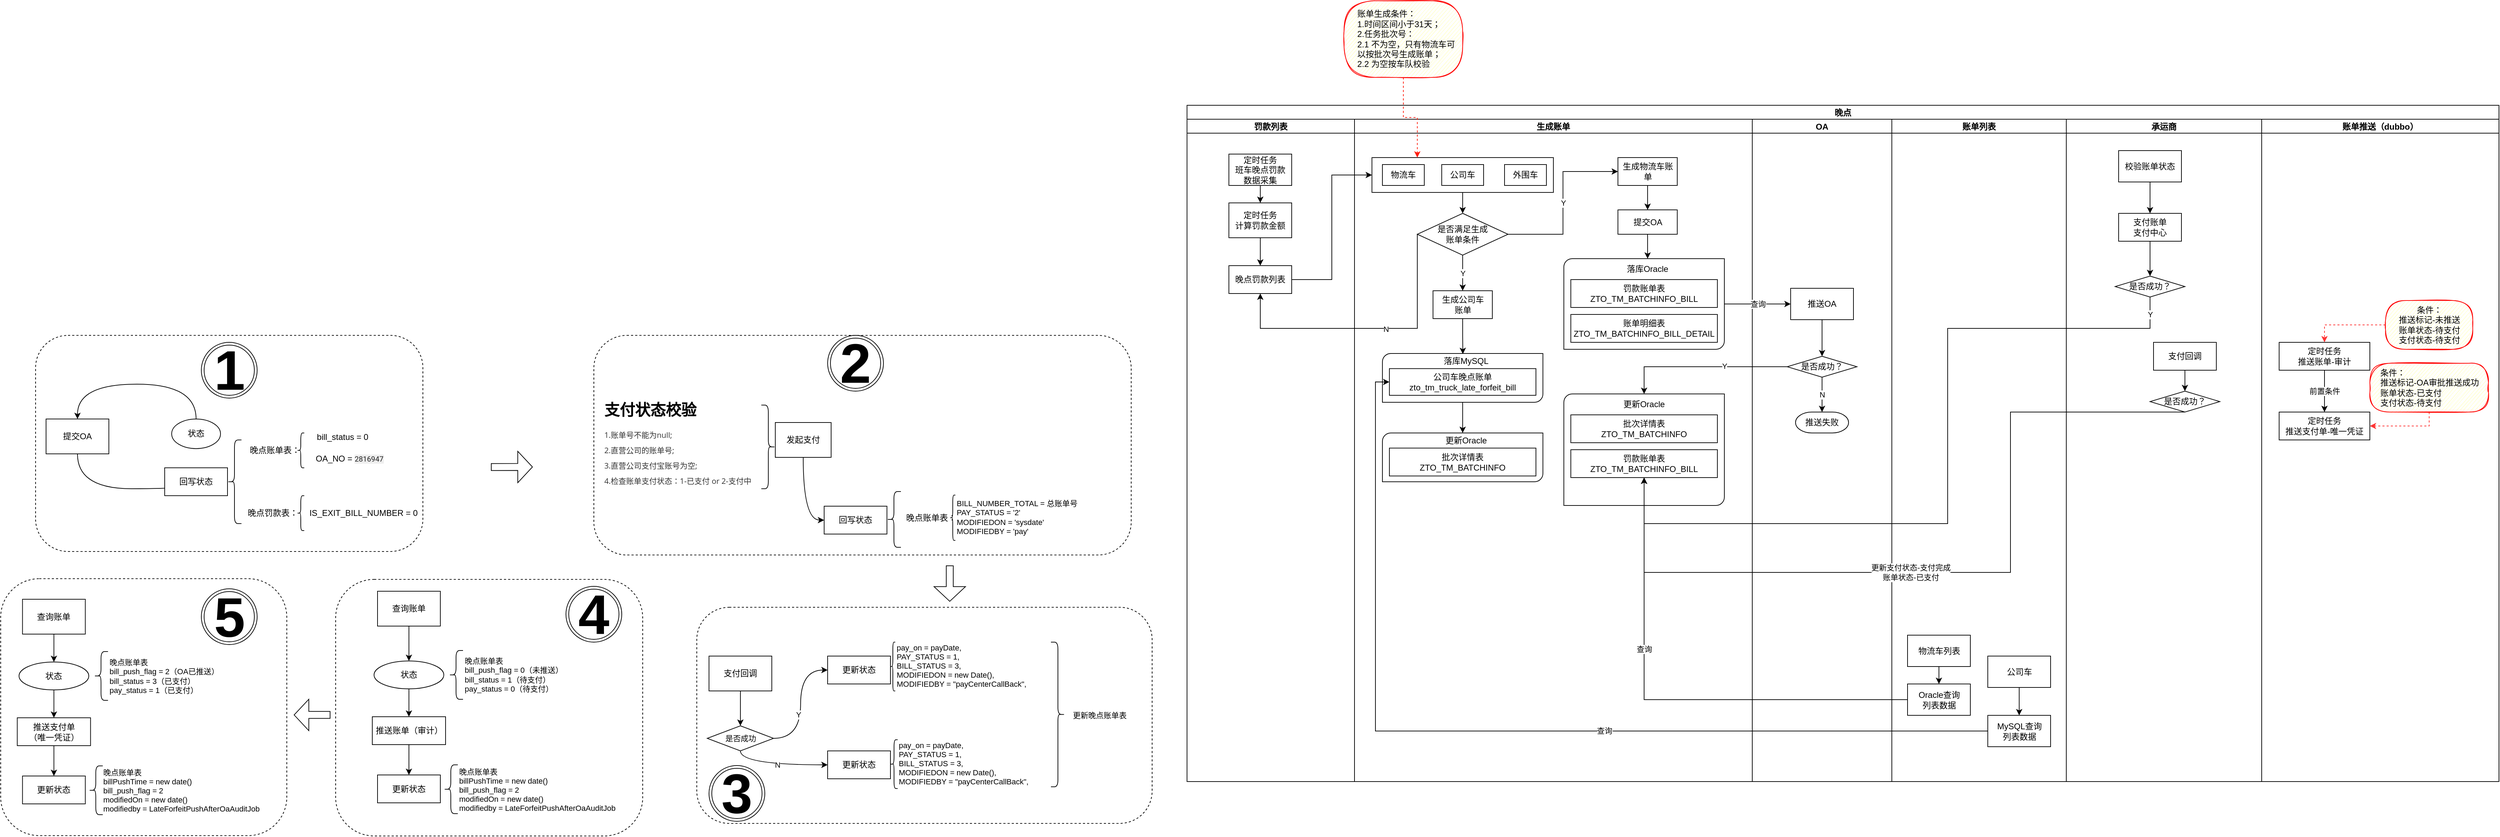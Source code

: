 <mxfile version="16.4.5" type="github">
  <diagram id="prtHgNgQTEPvFCAcTncT" name="Page-1">
    <mxGraphModel dx="4143" dy="800" grid="1" gridSize="10" guides="1" tooltips="1" connect="1" arrows="1" fold="1" page="1" pageScale="1" pageWidth="827" pageHeight="1169" math="0" shadow="0">
      <root>
        <mxCell id="0" />
        <mxCell id="1" parent="0" />
        <mxCell id="BuZSOV_z1AhCAbQK65fi-113" value="" style="rounded=1;whiteSpace=wrap;html=1;fontSize=11;dashed=1;" parent="1" vertex="1">
          <mxGeometry x="-1960" y="1169" width="410" height="368.5" as="geometry" />
        </mxCell>
        <mxCell id="BuZSOV_z1AhCAbQK65fi-112" value="" style="rounded=1;whiteSpace=wrap;html=1;fontSize=11;dashed=1;" parent="1" vertex="1">
          <mxGeometry x="-1480" y="1170" width="440" height="368" as="geometry" />
        </mxCell>
        <mxCell id="BuZSOV_z1AhCAbQK65fi-111" value="" style="rounded=1;whiteSpace=wrap;html=1;fontSize=11;dashed=1;" parent="1" vertex="1">
          <mxGeometry x="-962.5" y="1210" width="652.5" height="310" as="geometry" />
        </mxCell>
        <mxCell id="BuZSOV_z1AhCAbQK65fi-108" value="" style="rounded=1;whiteSpace=wrap;html=1;fontSize=11;dashed=1;" parent="1" vertex="1">
          <mxGeometry x="-1910" y="820" width="555" height="310" as="geometry" />
        </mxCell>
        <mxCell id="uMShp87c-m1YUWxw9GuE-2" value="晚点" style="swimlane;childLayout=stackLayout;resizeParent=1;resizeParentMax=0;startSize=20;" parent="1" vertex="1">
          <mxGeometry x="-260" y="490" width="1880" height="970" as="geometry" />
        </mxCell>
        <mxCell id="uMShp87c-m1YUWxw9GuE-4" value="罚款列表" style="swimlane;startSize=20;" parent="uMShp87c-m1YUWxw9GuE-2" vertex="1">
          <mxGeometry y="20" width="240" height="950" as="geometry" />
        </mxCell>
        <mxCell id="uMShp87c-m1YUWxw9GuE-195" value="" style="edgeStyle=orthogonalEdgeStyle;rounded=0;orthogonalLoop=1;jettySize=auto;html=1;strokeColor=#000000;" parent="uMShp87c-m1YUWxw9GuE-4" source="uMShp87c-m1YUWxw9GuE-7" target="uMShp87c-m1YUWxw9GuE-193" edge="1">
          <mxGeometry relative="1" as="geometry" />
        </mxCell>
        <mxCell id="uMShp87c-m1YUWxw9GuE-7" value="定时任务&lt;br&gt;计算罚款金额" style="rounded=0;whiteSpace=wrap;html=1;" parent="uMShp87c-m1YUWxw9GuE-4" vertex="1">
          <mxGeometry x="60" y="120" width="90" height="50" as="geometry" />
        </mxCell>
        <mxCell id="uMShp87c-m1YUWxw9GuE-194" style="edgeStyle=orthogonalEdgeStyle;rounded=0;orthogonalLoop=1;jettySize=auto;html=1;exitX=0.5;exitY=1;exitDx=0;exitDy=0;entryX=0.5;entryY=0;entryDx=0;entryDy=0;strokeColor=#000000;" parent="uMShp87c-m1YUWxw9GuE-4" source="uMShp87c-m1YUWxw9GuE-6" target="uMShp87c-m1YUWxw9GuE-7" edge="1">
          <mxGeometry relative="1" as="geometry" />
        </mxCell>
        <mxCell id="uMShp87c-m1YUWxw9GuE-6" value="定时任务&lt;br&gt;班车晚点罚款&lt;br&gt;数据采集" style="rounded=0;whiteSpace=wrap;html=1;" parent="uMShp87c-m1YUWxw9GuE-4" vertex="1">
          <mxGeometry x="60" y="50" width="90" height="45" as="geometry" />
        </mxCell>
        <mxCell id="uMShp87c-m1YUWxw9GuE-193" value="晚点罚款列表" style="rounded=0;whiteSpace=wrap;html=1;" parent="uMShp87c-m1YUWxw9GuE-4" vertex="1">
          <mxGeometry x="60" y="210" width="90" height="40" as="geometry" />
        </mxCell>
        <mxCell id="uMShp87c-m1YUWxw9GuE-113" style="rounded=0;orthogonalLoop=1;jettySize=auto;html=1;exitX=0;exitY=0.5;exitDx=0;exitDy=0;edgeStyle=orthogonalEdgeStyle;" parent="uMShp87c-m1YUWxw9GuE-2" source="uMShp87c-m1YUWxw9GuE-103" target="uMShp87c-m1YUWxw9GuE-109" edge="1">
          <mxGeometry relative="1" as="geometry">
            <mxPoint x="616" y="644" as="targetPoint" />
            <Array as="points">
              <mxPoint x="655" y="375" />
            </Array>
          </mxGeometry>
        </mxCell>
        <mxCell id="uMShp87c-m1YUWxw9GuE-117" value="Y" style="edgeLabel;html=1;align=center;verticalAlign=middle;resizable=0;points=[];" parent="uMShp87c-m1YUWxw9GuE-113" vertex="1" connectable="0">
          <mxGeometry x="-0.257" y="-1" relative="1" as="geometry">
            <mxPoint as="offset" />
          </mxGeometry>
        </mxCell>
        <mxCell id="uMShp87c-m1YUWxw9GuE-5" value="生成账单" style="swimlane;startSize=20;" parent="uMShp87c-m1YUWxw9GuE-2" vertex="1">
          <mxGeometry x="240" y="20" width="570" height="950" as="geometry" />
        </mxCell>
        <mxCell id="uMShp87c-m1YUWxw9GuE-129" style="edgeStyle=none;rounded=0;orthogonalLoop=1;jettySize=auto;html=1;exitX=0.5;exitY=1;exitDx=0;exitDy=0;" parent="uMShp87c-m1YUWxw9GuE-5" source="uMShp87c-m1YUWxw9GuE-128" target="uMShp87c-m1YUWxw9GuE-32" edge="1">
          <mxGeometry relative="1" as="geometry" />
        </mxCell>
        <mxCell id="uMShp87c-m1YUWxw9GuE-128" value="" style="rounded=0;whiteSpace=wrap;html=1;strokeWidth=1;" parent="uMShp87c-m1YUWxw9GuE-5" vertex="1">
          <mxGeometry x="25" y="55" width="260" height="50" as="geometry" />
        </mxCell>
        <mxCell id="uMShp87c-m1YUWxw9GuE-75" value="" style="group" parent="uMShp87c-m1YUWxw9GuE-5" vertex="1" connectable="0">
          <mxGeometry x="300" y="200" width="240" height="130" as="geometry" />
        </mxCell>
        <mxCell id="uMShp87c-m1YUWxw9GuE-73" value="" style="verticalLabelPosition=bottom;verticalAlign=top;html=1;shape=mxgraph.basic.diag_round_rect;dx=6;" parent="uMShp87c-m1YUWxw9GuE-75" vertex="1">
          <mxGeometry width="230" height="130" as="geometry" />
        </mxCell>
        <mxCell id="uMShp87c-m1YUWxw9GuE-74" value="落库Oracle" style="text;html=1;strokeColor=none;fillColor=none;align=center;verticalAlign=middle;whiteSpace=wrap;rounded=0;" parent="uMShp87c-m1YUWxw9GuE-75" vertex="1">
          <mxGeometry x="80" width="80" height="30" as="geometry" />
        </mxCell>
        <mxCell id="uMShp87c-m1YUWxw9GuE-71" value="罚款账单表&lt;br&gt;ZTO_TM_BATCHINFO_BILL" style="rounded=0;whiteSpace=wrap;html=1;" parent="uMShp87c-m1YUWxw9GuE-75" vertex="1">
          <mxGeometry x="10" y="30" width="210.0" height="40" as="geometry" />
        </mxCell>
        <mxCell id="uMShp87c-m1YUWxw9GuE-99" value="账单明细表&lt;br&gt;ZTO_TM_BATCHINFO_BILL_DETAIL" style="rounded=0;whiteSpace=wrap;html=1;" parent="uMShp87c-m1YUWxw9GuE-75" vertex="1">
          <mxGeometry x="10" y="80" width="210.0" height="40" as="geometry" />
        </mxCell>
        <mxCell id="Ff-NXSMMzTuw5tHWKXth-2" style="edgeStyle=orthogonalEdgeStyle;rounded=0;orthogonalLoop=1;jettySize=auto;html=1;exitX=0.5;exitY=1;exitDx=0;exitDy=0;" parent="uMShp87c-m1YUWxw9GuE-5" source="uMShp87c-m1YUWxw9GuE-9" target="uMShp87c-m1YUWxw9GuE-49" edge="1">
          <mxGeometry relative="1" as="geometry" />
        </mxCell>
        <mxCell id="uMShp87c-m1YUWxw9GuE-9" value="生成物流车账单" style="rounded=0;whiteSpace=wrap;html=1;" parent="uMShp87c-m1YUWxw9GuE-5" vertex="1">
          <mxGeometry x="377.5" y="55" width="85" height="40" as="geometry" />
        </mxCell>
        <mxCell id="uMShp87c-m1YUWxw9GuE-10" value="公司车" style="rounded=0;whiteSpace=wrap;html=1;" parent="uMShp87c-m1YUWxw9GuE-5" vertex="1">
          <mxGeometry x="125" y="65" width="60" height="30" as="geometry" />
        </mxCell>
        <mxCell id="uMShp87c-m1YUWxw9GuE-22" value="物流车" style="rounded=0;whiteSpace=wrap;html=1;" parent="uMShp87c-m1YUWxw9GuE-5" vertex="1">
          <mxGeometry x="40" y="65" width="60" height="30" as="geometry" />
        </mxCell>
        <mxCell id="uMShp87c-m1YUWxw9GuE-23" value="外围车" style="rounded=0;whiteSpace=wrap;html=1;" parent="uMShp87c-m1YUWxw9GuE-5" vertex="1">
          <mxGeometry x="215" y="65" width="60" height="30" as="geometry" />
        </mxCell>
        <mxCell id="uMShp87c-m1YUWxw9GuE-240" value="Y" style="edgeStyle=orthogonalEdgeStyle;rounded=0;orthogonalLoop=1;jettySize=auto;html=1;exitX=1;exitY=0.5;exitDx=0;exitDy=0;entryX=0;entryY=0.5;entryDx=0;entryDy=0;strokeColor=#000000;" parent="uMShp87c-m1YUWxw9GuE-5" source="uMShp87c-m1YUWxw9GuE-32" target="uMShp87c-m1YUWxw9GuE-9" edge="1">
          <mxGeometry relative="1" as="geometry" />
        </mxCell>
        <mxCell id="uMShp87c-m1YUWxw9GuE-243" value="Y" style="edgeStyle=orthogonalEdgeStyle;rounded=0;orthogonalLoop=1;jettySize=auto;html=1;exitX=0.5;exitY=1;exitDx=0;exitDy=0;entryX=0.5;entryY=0;entryDx=0;entryDy=0;strokeColor=#000000;" parent="uMShp87c-m1YUWxw9GuE-5" source="uMShp87c-m1YUWxw9GuE-32" target="uMShp87c-m1YUWxw9GuE-237" edge="1">
          <mxGeometry relative="1" as="geometry" />
        </mxCell>
        <mxCell id="uMShp87c-m1YUWxw9GuE-32" value="是否满足生成&lt;br&gt;账单条件" style="rhombus;whiteSpace=wrap;html=1;" parent="uMShp87c-m1YUWxw9GuE-5" vertex="1">
          <mxGeometry x="90" y="135" width="130" height="60" as="geometry" />
        </mxCell>
        <mxCell id="uMShp87c-m1YUWxw9GuE-108" value="" style="group" parent="uMShp87c-m1YUWxw9GuE-5" vertex="1" connectable="0">
          <mxGeometry x="300" y="394" width="240" height="160" as="geometry" />
        </mxCell>
        <mxCell id="uMShp87c-m1YUWxw9GuE-109" value="" style="verticalLabelPosition=bottom;verticalAlign=top;html=1;shape=mxgraph.basic.diag_round_rect;dx=6;" parent="uMShp87c-m1YUWxw9GuE-108" vertex="1">
          <mxGeometry width="230" height="160" as="geometry" />
        </mxCell>
        <mxCell id="uMShp87c-m1YUWxw9GuE-110" value="更新Oracle" style="text;html=1;strokeColor=none;fillColor=none;align=center;verticalAlign=middle;whiteSpace=wrap;rounded=0;" parent="uMShp87c-m1YUWxw9GuE-108" vertex="1">
          <mxGeometry x="80" width="70" height="30" as="geometry" />
        </mxCell>
        <mxCell id="uMShp87c-m1YUWxw9GuE-112" value="批次详情表&lt;br&gt;ZTO_TM_BATCHINFO" style="rounded=0;whiteSpace=wrap;html=1;" parent="uMShp87c-m1YUWxw9GuE-108" vertex="1">
          <mxGeometry x="10" y="30" width="210.0" height="40" as="geometry" />
        </mxCell>
        <mxCell id="uMShp87c-m1YUWxw9GuE-111" value="罚款账单表&lt;br&gt;ZTO_TM_BATCHINFO_BILL" style="rounded=0;whiteSpace=wrap;html=1;" parent="uMShp87c-m1YUWxw9GuE-108" vertex="1">
          <mxGeometry x="10" y="80" width="210.0" height="40" as="geometry" />
        </mxCell>
        <mxCell id="uMShp87c-m1YUWxw9GuE-237" value="生成公司车&lt;br&gt;账单" style="rounded=0;whiteSpace=wrap;html=1;" parent="uMShp87c-m1YUWxw9GuE-5" vertex="1">
          <mxGeometry x="112.5" y="246" width="85" height="40" as="geometry" />
        </mxCell>
        <mxCell id="uMShp87c-m1YUWxw9GuE-251" value="" style="group" parent="uMShp87c-m1YUWxw9GuE-5" vertex="1" connectable="0">
          <mxGeometry x="40" y="336" width="240" height="94" as="geometry" />
        </mxCell>
        <mxCell id="uMShp87c-m1YUWxw9GuE-252" value="" style="verticalLabelPosition=bottom;verticalAlign=top;html=1;shape=mxgraph.basic.diag_round_rect;dx=6;" parent="uMShp87c-m1YUWxw9GuE-251" vertex="1">
          <mxGeometry width="230" height="70" as="geometry" />
        </mxCell>
        <mxCell id="uMShp87c-m1YUWxw9GuE-257" value="" style="edgeStyle=orthogonalEdgeStyle;rounded=0;orthogonalLoop=1;jettySize=auto;html=1;strokeColor=#000000;" parent="uMShp87c-m1YUWxw9GuE-251" source="uMShp87c-m1YUWxw9GuE-253" target="uMShp87c-m1YUWxw9GuE-254" edge="1">
          <mxGeometry relative="1" as="geometry" />
        </mxCell>
        <mxCell id="uMShp87c-m1YUWxw9GuE-253" value="落库MySQL" style="text;html=1;strokeColor=none;fillColor=none;align=center;verticalAlign=middle;whiteSpace=wrap;rounded=0;" parent="uMShp87c-m1YUWxw9GuE-251" vertex="1">
          <mxGeometry x="80" width="80" height="21.692" as="geometry" />
        </mxCell>
        <mxCell id="uMShp87c-m1YUWxw9GuE-254" value="公司车晚点账单&lt;br&gt;zto_tm_truck_late_forfeit_bill" style="rounded=0;whiteSpace=wrap;html=1;" parent="uMShp87c-m1YUWxw9GuE-251" vertex="1">
          <mxGeometry x="10" y="21.69" width="210" height="38.31" as="geometry" />
        </mxCell>
        <mxCell id="uMShp87c-m1YUWxw9GuE-244" style="edgeStyle=orthogonalEdgeStyle;rounded=0;orthogonalLoop=1;jettySize=auto;html=1;exitX=0.5;exitY=1;exitDx=0;exitDy=0;strokeColor=#000000;entryX=0.441;entryY=0.037;entryDx=0;entryDy=0;entryPerimeter=0;" parent="uMShp87c-m1YUWxw9GuE-5" source="uMShp87c-m1YUWxw9GuE-237" target="uMShp87c-m1YUWxw9GuE-253" edge="1">
          <mxGeometry relative="1" as="geometry">
            <mxPoint x="155" y="340" as="targetPoint" />
          </mxGeometry>
        </mxCell>
        <mxCell id="uMShp87c-m1YUWxw9GuE-258" value="" style="group" parent="uMShp87c-m1YUWxw9GuE-5" vertex="1" connectable="0">
          <mxGeometry x="40" y="450" width="240" height="94" as="geometry" />
        </mxCell>
        <mxCell id="uMShp87c-m1YUWxw9GuE-259" value="" style="verticalLabelPosition=bottom;verticalAlign=top;html=1;shape=mxgraph.basic.diag_round_rect;dx=6;" parent="uMShp87c-m1YUWxw9GuE-258" vertex="1">
          <mxGeometry width="230" height="70" as="geometry" />
        </mxCell>
        <mxCell id="uMShp87c-m1YUWxw9GuE-261" value="更新Oracle" style="text;html=1;strokeColor=none;fillColor=none;align=center;verticalAlign=middle;whiteSpace=wrap;rounded=0;" parent="uMShp87c-m1YUWxw9GuE-258" vertex="1">
          <mxGeometry x="80" width="80" height="21.692" as="geometry" />
        </mxCell>
        <mxCell id="uMShp87c-m1YUWxw9GuE-263" value="批次详情表&lt;br&gt;ZTO_TM_BATCHINFO" style="rounded=0;whiteSpace=wrap;html=1;" parent="uMShp87c-m1YUWxw9GuE-258" vertex="1">
          <mxGeometry x="10" y="21.69" width="210.0" height="40" as="geometry" />
        </mxCell>
        <mxCell id="uMShp87c-m1YUWxw9GuE-264" style="edgeStyle=orthogonalEdgeStyle;rounded=0;orthogonalLoop=1;jettySize=auto;html=1;exitX=0.5;exitY=1;exitDx=0;exitDy=0;exitPerimeter=0;strokeColor=#000000;entryX=0.5;entryY=0;entryDx=0;entryDy=0;entryPerimeter=0;" parent="uMShp87c-m1YUWxw9GuE-5" source="uMShp87c-m1YUWxw9GuE-252" target="uMShp87c-m1YUWxw9GuE-259" edge="1">
          <mxGeometry relative="1" as="geometry">
            <mxPoint x="160" y="450" as="targetPoint" />
          </mxGeometry>
        </mxCell>
        <mxCell id="uMShp87c-m1YUWxw9GuE-49" value="提交OA" style="rounded=0;whiteSpace=wrap;html=1;" parent="uMShp87c-m1YUWxw9GuE-5" vertex="1">
          <mxGeometry x="377.5" y="130" width="85" height="35" as="geometry" />
        </mxCell>
        <mxCell id="uMShp87c-m1YUWxw9GuE-131" style="edgeStyle=orthogonalEdgeStyle;rounded=0;orthogonalLoop=1;jettySize=auto;html=1;exitX=0.5;exitY=1;exitDx=0;exitDy=0;entryX=0.5;entryY=0;entryDx=0;entryDy=0;" parent="uMShp87c-m1YUWxw9GuE-5" source="uMShp87c-m1YUWxw9GuE-49" target="uMShp87c-m1YUWxw9GuE-74" edge="1">
          <mxGeometry relative="1" as="geometry" />
        </mxCell>
        <mxCell id="uMShp87c-m1YUWxw9GuE-47" value="OA" style="swimlane;startSize=20;" parent="uMShp87c-m1YUWxw9GuE-2" vertex="1">
          <mxGeometry x="810" y="20" width="200" height="950" as="geometry" />
        </mxCell>
        <mxCell id="uMShp87c-m1YUWxw9GuE-100" value="推送OA" style="rounded=0;whiteSpace=wrap;html=1;" parent="uMShp87c-m1YUWxw9GuE-47" vertex="1">
          <mxGeometry x="55" y="242.5" width="90" height="45" as="geometry" />
        </mxCell>
        <mxCell id="uMShp87c-m1YUWxw9GuE-103" value="是否成功？" style="rhombus;whiteSpace=wrap;html=1;" parent="uMShp87c-m1YUWxw9GuE-47" vertex="1">
          <mxGeometry x="50" y="340" width="100" height="30" as="geometry" />
        </mxCell>
        <mxCell id="uMShp87c-m1YUWxw9GuE-102" style="edgeStyle=orthogonalEdgeStyle;rounded=0;orthogonalLoop=1;jettySize=auto;html=1;exitX=0.5;exitY=1;exitDx=0;exitDy=0;" parent="uMShp87c-m1YUWxw9GuE-47" source="uMShp87c-m1YUWxw9GuE-100" target="uMShp87c-m1YUWxw9GuE-103" edge="1">
          <mxGeometry relative="1" as="geometry">
            <mxPoint x="100" y="330" as="targetPoint" />
          </mxGeometry>
        </mxCell>
        <mxCell id="uMShp87c-m1YUWxw9GuE-115" value="推送失败" style="strokeWidth=1;html=1;shape=mxgraph.flowchart.terminator;whiteSpace=wrap;" parent="uMShp87c-m1YUWxw9GuE-47" vertex="1">
          <mxGeometry x="62" y="420" width="76" height="30" as="geometry" />
        </mxCell>
        <mxCell id="uMShp87c-m1YUWxw9GuE-105" value="N" style="edgeStyle=orthogonalEdgeStyle;rounded=0;orthogonalLoop=1;jettySize=auto;html=1;exitX=0.5;exitY=1;exitDx=0;exitDy=0;entryX=0.5;entryY=0;entryDx=0;entryDy=0;entryPerimeter=0;" parent="uMShp87c-m1YUWxw9GuE-47" source="uMShp87c-m1YUWxw9GuE-103" target="uMShp87c-m1YUWxw9GuE-115" edge="1">
          <mxGeometry relative="1" as="geometry">
            <mxPoint x="100" y="400" as="targetPoint" />
          </mxGeometry>
        </mxCell>
        <mxCell id="uMShp87c-m1YUWxw9GuE-198" style="edgeStyle=orthogonalEdgeStyle;rounded=0;orthogonalLoop=1;jettySize=auto;html=1;exitX=1;exitY=0.5;exitDx=0;exitDy=0;entryX=0;entryY=0.5;entryDx=0;entryDy=0;strokeColor=#000000;" parent="uMShp87c-m1YUWxw9GuE-2" source="uMShp87c-m1YUWxw9GuE-193" target="uMShp87c-m1YUWxw9GuE-128" edge="1">
          <mxGeometry relative="1" as="geometry" />
        </mxCell>
        <mxCell id="uMShp87c-m1YUWxw9GuE-273" style="edgeStyle=orthogonalEdgeStyle;rounded=0;orthogonalLoop=1;jettySize=auto;html=1;exitX=0;exitY=0.5;exitDx=0;exitDy=0;entryX=0.5;entryY=1;entryDx=0;entryDy=0;strokeColor=#000000;" parent="uMShp87c-m1YUWxw9GuE-2" source="uMShp87c-m1YUWxw9GuE-32" target="uMShp87c-m1YUWxw9GuE-193" edge="1">
          <mxGeometry relative="1" as="geometry">
            <Array as="points">
              <mxPoint x="330" y="320" />
              <mxPoint x="105" y="320" />
            </Array>
          </mxGeometry>
        </mxCell>
        <mxCell id="uMShp87c-m1YUWxw9GuE-274" value="N" style="edgeLabel;html=1;align=center;verticalAlign=middle;resizable=0;points=[];" parent="uMShp87c-m1YUWxw9GuE-273" vertex="1" connectable="0">
          <mxGeometry x="-0.12" y="1" relative="1" as="geometry">
            <mxPoint as="offset" />
          </mxGeometry>
        </mxCell>
        <mxCell id="uMShp87c-m1YUWxw9GuE-265" value="账单列表" style="swimlane;startSize=20;" parent="uMShp87c-m1YUWxw9GuE-2" vertex="1">
          <mxGeometry x="1010" y="20" width="250" height="950" as="geometry" />
        </mxCell>
        <mxCell id="uMShp87c-m1YUWxw9GuE-361" style="edgeStyle=orthogonalEdgeStyle;rounded=0;orthogonalLoop=1;jettySize=auto;html=1;exitX=0.5;exitY=1;exitDx=0;exitDy=0;entryX=0.5;entryY=0;entryDx=0;entryDy=0;strokeColor=#000000;" parent="uMShp87c-m1YUWxw9GuE-265" source="uMShp87c-m1YUWxw9GuE-355" target="uMShp87c-m1YUWxw9GuE-359" edge="1">
          <mxGeometry relative="1" as="geometry" />
        </mxCell>
        <mxCell id="uMShp87c-m1YUWxw9GuE-355" value="支付账单&lt;br&gt;支付中心" style="rounded=0;whiteSpace=wrap;html=1;" parent="uMShp87c-m1YUWxw9GuE-265" vertex="1">
          <mxGeometry x="325" y="135" width="90" height="40" as="geometry" />
        </mxCell>
        <mxCell id="uMShp87c-m1YUWxw9GuE-358" style="edgeStyle=orthogonalEdgeStyle;rounded=0;orthogonalLoop=1;jettySize=auto;html=1;exitX=0.5;exitY=1;exitDx=0;exitDy=0;entryX=0.5;entryY=0;entryDx=0;entryDy=0;strokeColor=#000000;" parent="uMShp87c-m1YUWxw9GuE-265" source="uMShp87c-m1YUWxw9GuE-356" target="uMShp87c-m1YUWxw9GuE-355" edge="1">
          <mxGeometry relative="1" as="geometry" />
        </mxCell>
        <mxCell id="uMShp87c-m1YUWxw9GuE-356" value="校验账单状态&lt;br&gt;" style="rounded=0;whiteSpace=wrap;html=1;" parent="uMShp87c-m1YUWxw9GuE-265" vertex="1">
          <mxGeometry x="325" y="45" width="90" height="45" as="geometry" />
        </mxCell>
        <mxCell id="uMShp87c-m1YUWxw9GuE-359" value="是否成功？" style="rhombus;whiteSpace=wrap;html=1;" parent="uMShp87c-m1YUWxw9GuE-265" vertex="1">
          <mxGeometry x="320" y="225" width="100" height="30" as="geometry" />
        </mxCell>
        <mxCell id="uMShp87c-m1YUWxw9GuE-272" value="公司车" style="rounded=0;whiteSpace=wrap;html=1;" parent="uMShp87c-m1YUWxw9GuE-265" vertex="1">
          <mxGeometry x="137.5" y="770" width="90" height="45" as="geometry" />
        </mxCell>
        <mxCell id="uMShp87c-m1YUWxw9GuE-345" value="MySQL查询&lt;br&gt;列表数据" style="rounded=0;whiteSpace=wrap;html=1;" parent="uMShp87c-m1YUWxw9GuE-265" vertex="1">
          <mxGeometry x="137.5" y="855" width="90" height="45" as="geometry" />
        </mxCell>
        <mxCell id="uMShp87c-m1YUWxw9GuE-346" style="edgeStyle=orthogonalEdgeStyle;rounded=0;orthogonalLoop=1;jettySize=auto;html=1;exitX=0.5;exitY=1;exitDx=0;exitDy=0;strokeColor=#000000;" parent="uMShp87c-m1YUWxw9GuE-265" source="uMShp87c-m1YUWxw9GuE-272" target="uMShp87c-m1YUWxw9GuE-345" edge="1">
          <mxGeometry relative="1" as="geometry" />
        </mxCell>
        <mxCell id="Ff-NXSMMzTuw5tHWKXth-9" style="edgeStyle=orthogonalEdgeStyle;rounded=0;orthogonalLoop=1;jettySize=auto;html=1;exitX=0.5;exitY=1;exitDx=0;exitDy=0;entryX=0.5;entryY=0;entryDx=0;entryDy=0;" parent="uMShp87c-m1YUWxw9GuE-265" source="Ff-NXSMMzTuw5tHWKXth-7" target="Ff-NXSMMzTuw5tHWKXth-8" edge="1">
          <mxGeometry relative="1" as="geometry" />
        </mxCell>
        <mxCell id="Ff-NXSMMzTuw5tHWKXth-7" value="物流车列表" style="rounded=0;whiteSpace=wrap;html=1;" parent="uMShp87c-m1YUWxw9GuE-265" vertex="1">
          <mxGeometry x="22.5" y="740" width="90" height="45" as="geometry" />
        </mxCell>
        <mxCell id="Ff-NXSMMzTuw5tHWKXth-8" value="Oracle查询&lt;br&gt;列表数据" style="rounded=0;whiteSpace=wrap;html=1;" parent="uMShp87c-m1YUWxw9GuE-265" vertex="1">
          <mxGeometry x="22.5" y="810" width="90" height="45" as="geometry" />
        </mxCell>
        <mxCell id="uMShp87c-m1YUWxw9GuE-120" value="承运商" style="swimlane;startSize=20;" parent="uMShp87c-m1YUWxw9GuE-2" vertex="1">
          <mxGeometry x="1260" y="20" width="280" height="950" as="geometry" />
        </mxCell>
        <mxCell id="uMShp87c-m1YUWxw9GuE-368" value="支付回调" style="rounded=0;whiteSpace=wrap;html=1;" parent="uMShp87c-m1YUWxw9GuE-120" vertex="1">
          <mxGeometry x="125" y="320" width="90" height="40" as="geometry" />
        </mxCell>
        <mxCell id="uMShp87c-m1YUWxw9GuE-369" value="是否成功？" style="rhombus;whiteSpace=wrap;html=1;" parent="uMShp87c-m1YUWxw9GuE-120" vertex="1">
          <mxGeometry x="120" y="390" width="100" height="30" as="geometry" />
        </mxCell>
        <mxCell id="Ff-NXSMMzTuw5tHWKXth-5" style="edgeStyle=orthogonalEdgeStyle;rounded=0;orthogonalLoop=1;jettySize=auto;html=1;exitX=0.5;exitY=1;exitDx=0;exitDy=0;" parent="uMShp87c-m1YUWxw9GuE-120" source="uMShp87c-m1YUWxw9GuE-368" target="uMShp87c-m1YUWxw9GuE-369" edge="1">
          <mxGeometry relative="1" as="geometry" />
        </mxCell>
        <mxCell id="uMShp87c-m1YUWxw9GuE-362" value="Y" style="edgeStyle=orthogonalEdgeStyle;rounded=0;orthogonalLoop=1;jettySize=auto;html=1;exitX=0.5;exitY=1;exitDx=0;exitDy=0;entryX=0.5;entryY=1;entryDx=0;entryDy=0;strokeColor=#000000;" parent="uMShp87c-m1YUWxw9GuE-2" source="uMShp87c-m1YUWxw9GuE-359" target="uMShp87c-m1YUWxw9GuE-111" edge="1">
          <mxGeometry x="-0.955" relative="1" as="geometry">
            <Array as="points">
              <mxPoint x="1380" y="320" />
              <mxPoint x="1090" y="320" />
              <mxPoint x="1090" y="600" />
              <mxPoint x="655" y="600" />
            </Array>
            <mxPoint as="offset" />
          </mxGeometry>
        </mxCell>
        <mxCell id="uMShp87c-m1YUWxw9GuE-371" style="edgeStyle=orthogonalEdgeStyle;rounded=0;orthogonalLoop=1;jettySize=auto;html=1;exitX=0.5;exitY=1;exitDx=0;exitDy=0;entryX=0.5;entryY=1;entryDx=0;entryDy=0;strokeColor=#000000;" parent="uMShp87c-m1YUWxw9GuE-2" source="uMShp87c-m1YUWxw9GuE-369" target="uMShp87c-m1YUWxw9GuE-111" edge="1">
          <mxGeometry relative="1" as="geometry">
            <Array as="points">
              <mxPoint x="1180" y="670" />
              <mxPoint x="655" y="670" />
            </Array>
          </mxGeometry>
        </mxCell>
        <mxCell id="uMShp87c-m1YUWxw9GuE-372" value="更新支付状态-支付完成&lt;br&gt;账单状态-已支付" style="edgeLabel;html=1;align=center;verticalAlign=middle;resizable=0;points=[];" parent="uMShp87c-m1YUWxw9GuE-371" vertex="1" connectable="0">
          <mxGeometry x="0.182" y="-1" relative="1" as="geometry">
            <mxPoint x="51" y="1" as="offset" />
          </mxGeometry>
        </mxCell>
        <mxCell id="uMShp87c-m1YUWxw9GuE-378" value="查询" style="edgeStyle=orthogonalEdgeStyle;rounded=0;orthogonalLoop=1;jettySize=auto;html=1;exitX=0;exitY=0.5;exitDx=0;exitDy=0;entryX=0.5;entryY=1;entryDx=0;entryDy=0;strokeColor=#000000;" parent="uMShp87c-m1YUWxw9GuE-2" source="Ff-NXSMMzTuw5tHWKXth-8" target="uMShp87c-m1YUWxw9GuE-111" edge="1">
          <mxGeometry x="0.293" relative="1" as="geometry">
            <mxPoint x="1032.5" y="722.5" as="sourcePoint" />
            <mxPoint as="offset" />
          </mxGeometry>
        </mxCell>
        <mxCell id="uMShp87c-m1YUWxw9GuE-379" style="edgeStyle=orthogonalEdgeStyle;rounded=0;orthogonalLoop=1;jettySize=auto;html=1;exitX=0;exitY=0.5;exitDx=0;exitDy=0;entryX=0;entryY=0.5;entryDx=0;entryDy=0;strokeColor=#000000;" parent="uMShp87c-m1YUWxw9GuE-2" source="uMShp87c-m1YUWxw9GuE-345" target="uMShp87c-m1YUWxw9GuE-254" edge="1">
          <mxGeometry relative="1" as="geometry" />
        </mxCell>
        <mxCell id="Ff-NXSMMzTuw5tHWKXth-10" value="查询" style="edgeLabel;html=1;align=center;verticalAlign=middle;resizable=0;points=[];" parent="uMShp87c-m1YUWxw9GuE-379" vertex="1" connectable="0">
          <mxGeometry x="-0.214" y="-1" relative="1" as="geometry">
            <mxPoint as="offset" />
          </mxGeometry>
        </mxCell>
        <mxCell id="Ff-NXSMMzTuw5tHWKXth-3" value="查询" style="edgeStyle=orthogonalEdgeStyle;rounded=0;orthogonalLoop=1;jettySize=auto;html=1;exitX=1;exitY=0.5;exitDx=0;exitDy=0;exitPerimeter=0;entryX=0;entryY=0.5;entryDx=0;entryDy=0;" parent="uMShp87c-m1YUWxw9GuE-2" source="uMShp87c-m1YUWxw9GuE-73" target="uMShp87c-m1YUWxw9GuE-100" edge="1">
          <mxGeometry relative="1" as="geometry" />
        </mxCell>
        <mxCell id="uxFDNSMB0SCK1tnaDeA6-18" value="账单推送（dubbo）" style="swimlane;startSize=20;" vertex="1" parent="uMShp87c-m1YUWxw9GuE-2">
          <mxGeometry x="1540" y="20" width="340" height="950" as="geometry" />
        </mxCell>
        <mxCell id="uxFDNSMB0SCK1tnaDeA6-19" value="前置条件" style="edgeStyle=orthogonalEdgeStyle;rounded=0;orthogonalLoop=1;jettySize=auto;html=1;exitX=0.5;exitY=1;exitDx=0;exitDy=0;entryX=0.5;entryY=0;entryDx=0;entryDy=0;" edge="1" parent="uxFDNSMB0SCK1tnaDeA6-18" source="uxFDNSMB0SCK1tnaDeA6-20" target="uxFDNSMB0SCK1tnaDeA6-21">
          <mxGeometry relative="1" as="geometry" />
        </mxCell>
        <mxCell id="uxFDNSMB0SCK1tnaDeA6-20" value="定时任务&lt;br&gt;推送账单-审计" style="rounded=0;whiteSpace=wrap;html=1;strokeWidth=1;" vertex="1" parent="uxFDNSMB0SCK1tnaDeA6-18">
          <mxGeometry x="25" y="320" width="130" height="40" as="geometry" />
        </mxCell>
        <mxCell id="uxFDNSMB0SCK1tnaDeA6-21" value="定时任务&lt;br&gt;推送支付单-唯一凭证" style="rounded=0;whiteSpace=wrap;html=1;strokeWidth=1;" vertex="1" parent="uxFDNSMB0SCK1tnaDeA6-18">
          <mxGeometry x="25" y="420" width="130" height="40" as="geometry" />
        </mxCell>
        <mxCell id="uxFDNSMB0SCK1tnaDeA6-22" style="edgeStyle=orthogonalEdgeStyle;rounded=0;orthogonalLoop=1;jettySize=auto;html=1;exitX=0;exitY=0.5;exitDx=0;exitDy=0;entryX=0.5;entryY=0;entryDx=0;entryDy=0;strokeColor=#FF3333;dashed=1;" edge="1" parent="uxFDNSMB0SCK1tnaDeA6-18" source="uxFDNSMB0SCK1tnaDeA6-23" target="uxFDNSMB0SCK1tnaDeA6-20">
          <mxGeometry relative="1" as="geometry" />
        </mxCell>
        <mxCell id="uxFDNSMB0SCK1tnaDeA6-23" value="条件：&lt;br&gt;推送标记-未推送&lt;br&gt;账单状态-待支付&lt;br&gt;支付状态-待支付&lt;br&gt;" style="rounded=1;whiteSpace=wrap;html=1;arcSize=40;fontColor=#000000;fillColor=#ffffc0;strokeColor=#ff0000;align=center;glass=0;shadow=0;sketch=1;" vertex="1" parent="uxFDNSMB0SCK1tnaDeA6-18">
          <mxGeometry x="177.5" y="260" width="125" height="70" as="geometry" />
        </mxCell>
        <mxCell id="uxFDNSMB0SCK1tnaDeA6-24" style="edgeStyle=orthogonalEdgeStyle;rounded=0;orthogonalLoop=1;jettySize=auto;html=1;exitX=0.5;exitY=1;exitDx=0;exitDy=0;entryX=1;entryY=0.5;entryDx=0;entryDy=0;dashed=1;strokeColor=#FF3333;" edge="1" parent="uxFDNSMB0SCK1tnaDeA6-18" source="uxFDNSMB0SCK1tnaDeA6-25" target="uxFDNSMB0SCK1tnaDeA6-21">
          <mxGeometry relative="1" as="geometry" />
        </mxCell>
        <mxCell id="uxFDNSMB0SCK1tnaDeA6-25" value="条件：&lt;br&gt;推送标记-OA审批推送成功&lt;br&gt;账单状态-已支付&lt;br&gt;支付状态-待支付" style="rounded=1;whiteSpace=wrap;html=1;arcSize=40;fontColor=#000000;fillColor=#ffffc0;strokeColor=#ff0000;align=left;glass=0;shadow=0;sketch=1;spacingLeft=13;" vertex="1" parent="uxFDNSMB0SCK1tnaDeA6-18">
          <mxGeometry x="155" y="350" width="170" height="70" as="geometry" />
        </mxCell>
        <mxCell id="uMShp87c-m1YUWxw9GuE-201" style="edgeStyle=orthogonalEdgeStyle;rounded=0;orthogonalLoop=1;jettySize=auto;html=1;exitX=0.5;exitY=1;exitDx=0;exitDy=0;strokeColor=#FF1D0D;dashed=1;entryX=0.25;entryY=0;entryDx=0;entryDy=0;" parent="1" source="uMShp87c-m1YUWxw9GuE-200" target="uMShp87c-m1YUWxw9GuE-128" edge="1">
          <mxGeometry relative="1" as="geometry">
            <mxPoint x="150" y="460" as="targetPoint" />
          </mxGeometry>
        </mxCell>
        <mxCell id="uMShp87c-m1YUWxw9GuE-200" value="账单生成条件：&lt;br&gt;1.时间区间小于31天；&lt;br&gt;2.任务批次号：&lt;br&gt;2.1 不为空，只有物流车可以按批次号生成账单；&lt;br&gt;&lt;div style=&quot;&quot;&gt;&lt;span&gt;2.2 为空按车队校验&lt;/span&gt;&lt;/div&gt;" style="rounded=1;whiteSpace=wrap;html=1;arcSize=40;fontColor=#000000;fillColor=#ffffc0;strokeColor=#ff0000;align=left;glass=0;shadow=0;sketch=1;spacingLeft=17;" parent="1" vertex="1">
          <mxGeometry x="-35" y="340" width="170" height="110" as="geometry" />
        </mxCell>
        <mxCell id="BuZSOV_z1AhCAbQK65fi-7" style="edgeStyle=orthogonalEdgeStyle;curved=1;rounded=0;orthogonalLoop=1;jettySize=auto;html=1;exitX=0.5;exitY=1;exitDx=0;exitDy=0;entryX=0;entryY=0.5;entryDx=0;entryDy=0;" parent="1" source="BuZSOV_z1AhCAbQK65fi-1" target="BuZSOV_z1AhCAbQK65fi-6" edge="1">
          <mxGeometry relative="1" as="geometry">
            <Array as="points">
              <mxPoint x="-1850" y="1039.94" />
              <mxPoint x="-1695" y="1039.94" />
            </Array>
          </mxGeometry>
        </mxCell>
        <mxCell id="BuZSOV_z1AhCAbQK65fi-1" value="提交OA" style="rounded=0;whiteSpace=wrap;html=1;" parent="1" vertex="1">
          <mxGeometry x="-1895" y="939.94" width="90" height="50" as="geometry" />
        </mxCell>
        <mxCell id="BuZSOV_z1AhCAbQK65fi-4" style="edgeStyle=orthogonalEdgeStyle;rounded=0;orthogonalLoop=1;jettySize=auto;html=1;exitX=0.5;exitY=0;exitDx=0;exitDy=0;entryX=0.5;entryY=0;entryDx=0;entryDy=0;curved=1;" parent="1" source="BuZSOV_z1AhCAbQK65fi-2" target="BuZSOV_z1AhCAbQK65fi-1" edge="1">
          <mxGeometry relative="1" as="geometry">
            <Array as="points">
              <mxPoint x="-1680" y="889.94" />
              <mxPoint x="-1850" y="889.94" />
            </Array>
          </mxGeometry>
        </mxCell>
        <mxCell id="BuZSOV_z1AhCAbQK65fi-2" value="状态" style="ellipse;whiteSpace=wrap;html=1;" parent="1" vertex="1">
          <mxGeometry x="-1715" y="939.94" width="70" height="42.5" as="geometry" />
        </mxCell>
        <mxCell id="BuZSOV_z1AhCAbQK65fi-6" value="回写状态" style="rounded=0;whiteSpace=wrap;html=1;" parent="1" vertex="1">
          <mxGeometry x="-1725" y="1009.94" width="90" height="40" as="geometry" />
        </mxCell>
        <mxCell id="BuZSOV_z1AhCAbQK65fi-84" style="edgeStyle=orthogonalEdgeStyle;curved=1;rounded=0;orthogonalLoop=1;jettySize=auto;html=1;exitX=0.5;exitY=1;exitDx=0;exitDy=0;entryX=0.5;entryY=0;entryDx=0;entryDy=0;fontSize=11;" parent="1" source="BuZSOV_z1AhCAbQK65fi-19" target="BuZSOV_z1AhCAbQK65fi-21" edge="1">
          <mxGeometry relative="1" as="geometry" />
        </mxCell>
        <mxCell id="BuZSOV_z1AhCAbQK65fi-19" value="查询账单" style="rounded=0;whiteSpace=wrap;html=1;" parent="1" vertex="1">
          <mxGeometry x="-1420" y="1187" width="90" height="50" as="geometry" />
        </mxCell>
        <mxCell id="BuZSOV_z1AhCAbQK65fi-85" style="edgeStyle=orthogonalEdgeStyle;curved=1;rounded=0;orthogonalLoop=1;jettySize=auto;html=1;exitX=0.5;exitY=1;exitDx=0;exitDy=0;fontSize=11;entryX=0.5;entryY=0;entryDx=0;entryDy=0;" parent="1" source="BuZSOV_z1AhCAbQK65fi-21" target="BuZSOV_z1AhCAbQK65fi-86" edge="1">
          <mxGeometry relative="1" as="geometry">
            <mxPoint x="-1374.941" y="1387" as="targetPoint" />
          </mxGeometry>
        </mxCell>
        <mxCell id="BuZSOV_z1AhCAbQK65fi-21" value="状态" style="ellipse;whiteSpace=wrap;html=1;" parent="1" vertex="1">
          <mxGeometry x="-1425" y="1287" width="100" height="40" as="geometry" />
        </mxCell>
        <mxCell id="BuZSOV_z1AhCAbQK65fi-22" value="更新状态" style="rounded=0;whiteSpace=wrap;html=1;" parent="1" vertex="1">
          <mxGeometry x="-1420" y="1450.5" width="90" height="40" as="geometry" />
        </mxCell>
        <mxCell id="BuZSOV_z1AhCAbQK65fi-23" value="" style="shape=curlyBracket;whiteSpace=wrap;html=1;rounded=1;" parent="1" vertex="1">
          <mxGeometry x="-1635" y="969.94" width="20" height="120" as="geometry" />
        </mxCell>
        <mxCell id="BuZSOV_z1AhCAbQK65fi-26" value="晚点账单表：&lt;br&gt;" style="text;html=1;strokeColor=none;fillColor=none;align=center;verticalAlign=middle;whiteSpace=wrap;rounded=0;" parent="1" vertex="1">
          <mxGeometry x="-1622" y="969.94" width="110" height="30" as="geometry" />
        </mxCell>
        <mxCell id="BuZSOV_z1AhCAbQK65fi-27" value="晚点罚款表：" style="text;html=1;strokeColor=none;fillColor=none;align=center;verticalAlign=middle;whiteSpace=wrap;rounded=0;" parent="1" vertex="1">
          <mxGeometry x="-1625" y="1059.94" width="110" height="30" as="geometry" />
        </mxCell>
        <mxCell id="BuZSOV_z1AhCAbQK65fi-28" value="" style="shape=curlyBracket;whiteSpace=wrap;html=1;rounded=1;" parent="1" vertex="1">
          <mxGeometry x="-1535" y="959.94" width="10" height="50" as="geometry" />
        </mxCell>
        <mxCell id="BuZSOV_z1AhCAbQK65fi-29" value="bill_status = 0" style="text;html=1;strokeColor=none;fillColor=none;align=center;verticalAlign=middle;whiteSpace=wrap;rounded=0;" parent="1" vertex="1">
          <mxGeometry x="-1515" y="949.94" width="90" height="32.5" as="geometry" />
        </mxCell>
        <mxCell id="BuZSOV_z1AhCAbQK65fi-30" value="OA_NO =&amp;nbsp;&lt;span style=&quot;color: rgba(0 , 0 , 0 , 0.87) ; font-family: &amp;#34;roboto&amp;#34; , sans-serif ; font-size: 10.5px ; background-color: rgb(238 , 238 , 238)&quot;&gt;2816947&lt;/span&gt;" style="text;html=1;strokeColor=none;fillColor=none;align=center;verticalAlign=middle;whiteSpace=wrap;rounded=0;" parent="1" vertex="1">
          <mxGeometry x="-1515" y="982.44" width="110" height="30" as="geometry" />
        </mxCell>
        <mxCell id="BuZSOV_z1AhCAbQK65fi-31" value="" style="shape=curlyBracket;whiteSpace=wrap;html=1;rounded=1;" parent="1" vertex="1">
          <mxGeometry x="-1535" y="1049.94" width="10" height="50" as="geometry" />
        </mxCell>
        <mxCell id="BuZSOV_z1AhCAbQK65fi-32" value="IS_EXIT_BILL_NUMBER = 0" style="text;html=1;strokeColor=none;fillColor=none;align=center;verticalAlign=middle;whiteSpace=wrap;rounded=0;" parent="1" vertex="1">
          <mxGeometry x="-1525" y="1059.94" width="170" height="30" as="geometry" />
        </mxCell>
        <mxCell id="BuZSOV_z1AhCAbQK65fi-50" value="" style="group" parent="1" vertex="1" connectable="0">
          <mxGeometry x="-1130" y="710" width="890" height="425" as="geometry" />
        </mxCell>
        <mxCell id="BuZSOV_z1AhCAbQK65fi-103" value="" style="group" parent="BuZSOV_z1AhCAbQK65fi-50" vertex="1" connectable="0">
          <mxGeometry x="30" y="200" width="760" height="225" as="geometry" />
        </mxCell>
        <mxCell id="BuZSOV_z1AhCAbQK65fi-110" value="" style="rounded=1;whiteSpace=wrap;html=1;fontSize=11;dashed=1;" parent="BuZSOV_z1AhCAbQK65fi-103" vertex="1">
          <mxGeometry x="-10" y="-90" width="770" height="315" as="geometry" />
        </mxCell>
        <mxCell id="BuZSOV_z1AhCAbQK65fi-9" value="发起支付" style="rounded=0;whiteSpace=wrap;html=1;" parent="BuZSOV_z1AhCAbQK65fi-103" vertex="1">
          <mxGeometry x="250" y="35" width="80" height="50" as="geometry" />
        </mxCell>
        <mxCell id="BuZSOV_z1AhCAbQK65fi-34" value="" style="shape=curlyBracket;whiteSpace=wrap;html=1;rounded=1;flipH=1;" parent="BuZSOV_z1AhCAbQK65fi-103" vertex="1">
          <mxGeometry x="230" y="10" width="20" height="120" as="geometry" />
        </mxCell>
        <mxCell id="BuZSOV_z1AhCAbQK65fi-35" value="&lt;p class=&quot;md-end-block md-p&quot; style=&quot;box-sizing: border-box ; line-height: inherit ; margin: 0.8em 0px ; position: relative ; color: rgb(51 , 51 , 51) ; font-family: &amp;#34;open sans&amp;#34; , &amp;#34;clear sans&amp;#34; , &amp;#34;helvetica neue&amp;#34; , &amp;#34;helvetica&amp;#34; , &amp;#34;arial&amp;#34; , &amp;#34;segoe ui emoji&amp;#34; , sans-serif ; font-size: 11px&quot;&gt;&lt;br&gt;&lt;/p&gt;" style="text;html=1;strokeColor=none;fillColor=none;align=left;verticalAlign=middle;whiteSpace=wrap;rounded=0;fontSize=11;" parent="BuZSOV_z1AhCAbQK65fi-103" vertex="1">
          <mxGeometry y="20" width="240" height="100" as="geometry" />
        </mxCell>
        <mxCell id="BuZSOV_z1AhCAbQK65fi-36" value="&lt;h1&gt;支付状态校验&lt;/h1&gt;&lt;p class=&quot;md-end-block md-p&quot; style=&quot;box-sizing: border-box ; line-height: inherit ; margin: 0.8em 0px ; position: relative ; color: rgb(51 , 51 , 51) ; font-family: &amp;#34;open sans&amp;#34; , &amp;#34;clear sans&amp;#34; , &amp;#34;helvetica neue&amp;#34; , &amp;#34;helvetica&amp;#34; , &amp;#34;arial&amp;#34; , &amp;#34;segoe ui emoji&amp;#34; , sans-serif&quot;&gt;&lt;span class=&quot;md-plain&quot; style=&quot;box-sizing: border-box&quot;&gt;1.账单号不能为null;&lt;/span&gt;&lt;span class=&quot;md-softbreak&quot; style=&quot;box-sizing: border-box&quot;&gt;&amp;nbsp;&lt;/span&gt;&lt;/p&gt;&lt;p class=&quot;md-end-block md-p&quot; style=&quot;box-sizing: border-box ; line-height: inherit ; margin: 0.8em 0px ; position: relative ; color: rgb(51 , 51 , 51) ; font-family: &amp;#34;open sans&amp;#34; , &amp;#34;clear sans&amp;#34; , &amp;#34;helvetica neue&amp;#34; , &amp;#34;helvetica&amp;#34; , &amp;#34;arial&amp;#34; , &amp;#34;segoe ui emoji&amp;#34; , sans-serif&quot;&gt;&lt;span class=&quot;md-plain&quot; style=&quot;box-sizing: border-box&quot;&gt;2.直营公司的账单号;&lt;/span&gt;&lt;span class=&quot;md-softbreak&quot; style=&quot;box-sizing: border-box&quot;&gt;&amp;nbsp;&lt;/span&gt;&lt;/p&gt;&lt;p class=&quot;md-end-block md-p&quot; style=&quot;box-sizing: border-box ; line-height: inherit ; margin: 0.8em 0px ; position: relative ; color: rgb(51 , 51 , 51) ; font-family: &amp;#34;open sans&amp;#34; , &amp;#34;clear sans&amp;#34; , &amp;#34;helvetica neue&amp;#34; , &amp;#34;helvetica&amp;#34; , &amp;#34;arial&amp;#34; , &amp;#34;segoe ui emoji&amp;#34; , sans-serif&quot;&gt;&lt;span class=&quot;md-plain&quot; style=&quot;box-sizing: border-box&quot;&gt;3.直营公司支付宝账号为空;&lt;/span&gt;&lt;/p&gt;&lt;p class=&quot;md-end-block md-p md-focus&quot; style=&quot;box-sizing: border-box ; line-height: inherit ; margin: 0.8em 0px ; position: relative ; color: rgb(51 , 51 , 51) ; font-family: &amp;#34;open sans&amp;#34; , &amp;#34;clear sans&amp;#34; , &amp;#34;helvetica neue&amp;#34; , &amp;#34;helvetica&amp;#34; , &amp;#34;arial&amp;#34; , &amp;#34;segoe ui emoji&amp;#34; , sans-serif&quot;&gt;&lt;span class=&quot;md-plain md-expand&quot; style=&quot;box-sizing: border-box&quot;&gt;4.检查账单支付状态：1-已支付 or 2-支付中&lt;/span&gt;&lt;/p&gt;" style="text;html=1;strokeColor=none;fillColor=none;spacing=5;spacingTop=-20;whiteSpace=wrap;overflow=hidden;rounded=0;fontSize=11;" parent="BuZSOV_z1AhCAbQK65fi-103" vertex="1">
          <mxGeometry width="260" height="140" as="geometry" />
        </mxCell>
        <mxCell id="BuZSOV_z1AhCAbQK65fi-12" value="回写状态" style="rounded=0;whiteSpace=wrap;html=1;" parent="BuZSOV_z1AhCAbQK65fi-103" vertex="1">
          <mxGeometry x="320" y="155" width="90" height="40" as="geometry" />
        </mxCell>
        <mxCell id="BuZSOV_z1AhCAbQK65fi-49" style="edgeStyle=orthogonalEdgeStyle;curved=1;rounded=0;orthogonalLoop=1;jettySize=auto;html=1;entryX=0;entryY=0.5;entryDx=0;entryDy=0;fontSize=11;" parent="BuZSOV_z1AhCAbQK65fi-103" source="BuZSOV_z1AhCAbQK65fi-9" target="BuZSOV_z1AhCAbQK65fi-12" edge="1">
          <mxGeometry relative="1" as="geometry" />
        </mxCell>
        <mxCell id="BuZSOV_z1AhCAbQK65fi-37" value="" style="shape=curlyBracket;whiteSpace=wrap;html=1;rounded=1;" parent="BuZSOV_z1AhCAbQK65fi-103" vertex="1">
          <mxGeometry x="410" y="134" width="20" height="80" as="geometry" />
        </mxCell>
        <mxCell id="BuZSOV_z1AhCAbQK65fi-54" value="" style="group" parent="BuZSOV_z1AhCAbQK65fi-103" vertex="1" connectable="0">
          <mxGeometry x="440" y="143.82" width="310" height="65" as="geometry" />
        </mxCell>
        <mxCell id="BuZSOV_z1AhCAbQK65fi-52" value="晚点账单表：&lt;br&gt;" style="text;html=1;strokeColor=none;fillColor=none;align=center;verticalAlign=middle;whiteSpace=wrap;rounded=0;" parent="BuZSOV_z1AhCAbQK65fi-54" vertex="1">
          <mxGeometry x="-7.561" y="13.929" width="83.171" height="27.857" as="geometry" />
        </mxCell>
        <mxCell id="BuZSOV_z1AhCAbQK65fi-53" value="" style="group" parent="BuZSOV_z1AhCAbQK65fi-54" vertex="1" connectable="0">
          <mxGeometry x="60.488" y="-4.643" width="241.951" height="65" as="geometry" />
        </mxCell>
        <mxCell id="BuZSOV_z1AhCAbQK65fi-40" value="" style="shape=curlyBracket;whiteSpace=wrap;html=1;rounded=1;" parent="BuZSOV_z1AhCAbQK65fi-53" vertex="1">
          <mxGeometry width="7.561" height="65" as="geometry" />
        </mxCell>
        <mxCell id="BuZSOV_z1AhCAbQK65fi-42" value="&lt;div style=&quot;font-size: 11px&quot;&gt;&lt;font style=&quot;font-size: 11px&quot;&gt;BILL_NUMBER_TOTAL = 总账单号&lt;/font&gt;&lt;/div&gt;&lt;div style=&quot;font-size: 11px&quot;&gt;&lt;font style=&quot;font-size: 11px&quot;&gt;PAY_STATUS = &#39;2&#39;&lt;/font&gt;&lt;/div&gt;&lt;div style=&quot;font-size: 11px&quot;&gt;&lt;font style=&quot;font-size: 11px&quot;&gt;MODIFIEDON = &#39;sysdate&#39;&lt;/font&gt;&lt;/div&gt;&lt;div style=&quot;font-size: 11px&quot;&gt;&lt;font style=&quot;font-size: 11px&quot;&gt;MODIFIEDBY = &#39;pay&#39;&lt;/font&gt;&lt;/div&gt;" style="text;html=1;strokeColor=none;fillColor=none;align=left;verticalAlign=middle;whiteSpace=wrap;rounded=0;fontSize=9;" parent="BuZSOV_z1AhCAbQK65fi-53" vertex="1">
          <mxGeometry x="7.561" width="234.39" height="62.679" as="geometry" />
        </mxCell>
        <mxCell id="BuZSOV_z1AhCAbQK65fi-116" value="&lt;b&gt;&lt;font style=&quot;font-size: 80px&quot;&gt;2&lt;/font&gt;&lt;/b&gt;" style="ellipse;shape=doubleEllipse;whiteSpace=wrap;html=1;aspect=fixed;fontSize=11;" parent="BuZSOV_z1AhCAbQK65fi-103" vertex="1">
          <mxGeometry x="325" y="-90" width="80" height="80" as="geometry" />
        </mxCell>
        <mxCell id="BuZSOV_z1AhCAbQK65fi-62" style="edgeStyle=orthogonalEdgeStyle;curved=1;rounded=0;orthogonalLoop=1;jettySize=auto;html=1;exitX=0.5;exitY=1;exitDx=0;exitDy=0;fontSize=11;" parent="1" source="BuZSOV_z1AhCAbQK65fi-57" target="BuZSOV_z1AhCAbQK65fi-61" edge="1">
          <mxGeometry relative="1" as="geometry" />
        </mxCell>
        <mxCell id="BuZSOV_z1AhCAbQK65fi-57" value="支付回调" style="rounded=0;whiteSpace=wrap;html=1;" parent="1" vertex="1">
          <mxGeometry x="-945" y="1280" width="90" height="50" as="geometry" />
        </mxCell>
        <mxCell id="BuZSOV_z1AhCAbQK65fi-60" value="更新状态" style="rounded=0;whiteSpace=wrap;html=1;" parent="1" vertex="1">
          <mxGeometry x="-775" y="1280" width="90" height="40" as="geometry" />
        </mxCell>
        <mxCell id="BuZSOV_z1AhCAbQK65fi-64" style="edgeStyle=orthogonalEdgeStyle;curved=1;rounded=0;orthogonalLoop=1;jettySize=auto;html=1;exitX=1;exitY=0.5;exitDx=0;exitDy=0;fontSize=11;entryX=0;entryY=0.5;entryDx=0;entryDy=0;" parent="1" source="BuZSOV_z1AhCAbQK65fi-61" target="BuZSOV_z1AhCAbQK65fi-60" edge="1">
          <mxGeometry relative="1" as="geometry">
            <mxPoint x="-785" y="1340" as="targetPoint" />
          </mxGeometry>
        </mxCell>
        <mxCell id="BuZSOV_z1AhCAbQK65fi-68" value="Y" style="edgeLabel;html=1;align=center;verticalAlign=middle;resizable=0;points=[];fontSize=11;" parent="BuZSOV_z1AhCAbQK65fi-64" vertex="1" connectable="0">
          <mxGeometry x="-0.164" y="4" relative="1" as="geometry">
            <mxPoint as="offset" />
          </mxGeometry>
        </mxCell>
        <mxCell id="BuZSOV_z1AhCAbQK65fi-65" value="N" style="edgeStyle=orthogonalEdgeStyle;curved=1;rounded=0;orthogonalLoop=1;jettySize=auto;html=1;exitX=0.5;exitY=1;exitDx=0;exitDy=0;fontSize=11;entryX=0;entryY=0.5;entryDx=0;entryDy=0;" parent="1" source="BuZSOV_z1AhCAbQK65fi-61" target="BuZSOV_z1AhCAbQK65fi-66" edge="1">
          <mxGeometry relative="1" as="geometry">
            <mxPoint x="-765" y="1430" as="targetPoint" />
            <Array as="points">
              <mxPoint x="-900" y="1436" />
            </Array>
          </mxGeometry>
        </mxCell>
        <mxCell id="BuZSOV_z1AhCAbQK65fi-61" value="是否成功" style="rhombus;whiteSpace=wrap;html=1;fontSize=11;" parent="1" vertex="1">
          <mxGeometry x="-947.5" y="1380" width="95" height="36" as="geometry" />
        </mxCell>
        <mxCell id="BuZSOV_z1AhCAbQK65fi-66" value="更新状态" style="rounded=0;whiteSpace=wrap;html=1;" parent="1" vertex="1">
          <mxGeometry x="-775" y="1416" width="90" height="40" as="geometry" />
        </mxCell>
        <mxCell id="BuZSOV_z1AhCAbQK65fi-70" value="" style="group" parent="1" vertex="1" connectable="0">
          <mxGeometry x="-685" y="1260" width="220" height="70" as="geometry" />
        </mxCell>
        <mxCell id="BuZSOV_z1AhCAbQK65fi-71" value="" style="shape=curlyBracket;whiteSpace=wrap;html=1;rounded=1;" parent="BuZSOV_z1AhCAbQK65fi-70" vertex="1">
          <mxGeometry width="6.875" height="70" as="geometry" />
        </mxCell>
        <mxCell id="BuZSOV_z1AhCAbQK65fi-72" value="&lt;div style=&quot;font-size: 11px&quot;&gt;&lt;div&gt;pay_on = payDate,&lt;/div&gt;&lt;div&gt;PAY_STATUS = 1,&lt;/div&gt;&lt;div&gt;BILL_STATUS = 3,&lt;/div&gt;&lt;div&gt;MODIFIEDON = new Date(),&lt;/div&gt;&lt;div&gt;MODIFIEDBY = &quot;payCenterCallBack&quot;,&lt;/div&gt;&lt;/div&gt;" style="text;html=1;strokeColor=none;fillColor=none;align=left;verticalAlign=middle;whiteSpace=wrap;rounded=0;fontSize=9;" parent="BuZSOV_z1AhCAbQK65fi-70" vertex="1">
          <mxGeometry x="6.875" width="213.125" height="67.5" as="geometry" />
        </mxCell>
        <mxCell id="BuZSOV_z1AhCAbQK65fi-73" value="" style="group" parent="1" vertex="1" connectable="0">
          <mxGeometry x="-685" y="1400" width="330" height="70" as="geometry" />
        </mxCell>
        <mxCell id="BuZSOV_z1AhCAbQK65fi-74" value="" style="shape=curlyBracket;whiteSpace=wrap;html=1;rounded=1;" parent="BuZSOV_z1AhCAbQK65fi-73" vertex="1">
          <mxGeometry width="10.312" height="70" as="geometry" />
        </mxCell>
        <mxCell id="BuZSOV_z1AhCAbQK65fi-75" value="&lt;div style=&quot;font-size: 11px&quot;&gt;&lt;div&gt;pay_on = payDate,&lt;/div&gt;&lt;div&gt;PAY_STATUS = 1,&lt;/div&gt;&lt;div&gt;BILL_STATUS = 3,&lt;/div&gt;&lt;div&gt;MODIFIEDON = new Date(),&lt;/div&gt;&lt;div&gt;MODIFIEDBY = &quot;payCenterCallBack&quot;,&lt;/div&gt;&lt;/div&gt;" style="text;html=1;strokeColor=none;fillColor=none;align=left;verticalAlign=middle;whiteSpace=wrap;rounded=0;fontSize=9;" parent="BuZSOV_z1AhCAbQK65fi-73" vertex="1">
          <mxGeometry x="10.312" width="319.688" height="67.5" as="geometry" />
        </mxCell>
        <mxCell id="BuZSOV_z1AhCAbQK65fi-76" value="" style="shape=curlyBracket;whiteSpace=wrap;html=1;rounded=1;flipH=1;fontSize=11;size=0.5;" parent="BuZSOV_z1AhCAbQK65fi-73" vertex="1">
          <mxGeometry x="230" y="-140" width="20" height="207.5" as="geometry" />
        </mxCell>
        <mxCell id="BuZSOV_z1AhCAbQK65fi-77" value="更新晚点账单表" style="text;html=1;strokeColor=none;fillColor=none;align=center;verticalAlign=middle;whiteSpace=wrap;rounded=0;fontSize=11;" parent="1" vertex="1">
          <mxGeometry x="-435" y="1350" width="100" height="30" as="geometry" />
        </mxCell>
        <mxCell id="BuZSOV_z1AhCAbQK65fi-78" value="" style="shape=curlyBracket;whiteSpace=wrap;html=1;rounded=1;fontSize=11;" parent="1" vertex="1">
          <mxGeometry x="-1317.5" y="1272" width="20" height="70" as="geometry" />
        </mxCell>
        <mxCell id="BuZSOV_z1AhCAbQK65fi-83" value="晚点账单表&lt;br&gt;bill_push_flag = 0（未推送）&lt;br&gt;bill_status = 1（待支付）&lt;br&gt;pay_status = 0（待支付）" style="text;html=1;strokeColor=none;fillColor=none;align=left;verticalAlign=middle;whiteSpace=wrap;rounded=0;fontSize=11;" parent="1" vertex="1">
          <mxGeometry x="-1297.5" y="1286" width="172.5" height="41" as="geometry" />
        </mxCell>
        <mxCell id="BuZSOV_z1AhCAbQK65fi-87" style="edgeStyle=orthogonalEdgeStyle;curved=1;rounded=0;orthogonalLoop=1;jettySize=auto;html=1;exitX=0.5;exitY=1;exitDx=0;exitDy=0;entryX=0.5;entryY=0;entryDx=0;entryDy=0;fontSize=11;" parent="1" source="BuZSOV_z1AhCAbQK65fi-86" target="BuZSOV_z1AhCAbQK65fi-22" edge="1">
          <mxGeometry relative="1" as="geometry" />
        </mxCell>
        <mxCell id="BuZSOV_z1AhCAbQK65fi-86" value="推送账单（审计）" style="rounded=0;whiteSpace=wrap;html=1;" parent="1" vertex="1">
          <mxGeometry x="-1427.5" y="1367" width="105" height="40" as="geometry" />
        </mxCell>
        <mxCell id="BuZSOV_z1AhCAbQK65fi-88" value="" style="shape=curlyBracket;whiteSpace=wrap;html=1;rounded=1;fontSize=11;" parent="1" vertex="1">
          <mxGeometry x="-1325" y="1436" width="20" height="70" as="geometry" />
        </mxCell>
        <mxCell id="BuZSOV_z1AhCAbQK65fi-89" value="晚点账单表&lt;br&gt;&lt;div&gt;&lt;span style=&quot;font-size: 11px&quot;&gt;billPushTime = new date()&lt;/span&gt;&lt;/div&gt;&lt;div&gt;&lt;span style=&quot;font-size: 11px&quot;&gt;bill_push_flag = 2&lt;/span&gt;&lt;/div&gt;&lt;div&gt;&lt;span style=&quot;font-size: 11px&quot;&gt;modifiedOn = new date()&lt;/span&gt;&lt;/div&gt;&lt;div&gt;&lt;span style=&quot;font-size: 11px&quot;&gt;modifiedby = LateForfeitPushAfterOaAuditJob&lt;/span&gt;&lt;/div&gt;" style="text;html=1;strokeColor=none;fillColor=none;align=left;verticalAlign=middle;whiteSpace=wrap;rounded=0;fontSize=11;" parent="1" vertex="1">
          <mxGeometry x="-1305" y="1437" width="270" height="70" as="geometry" />
        </mxCell>
        <mxCell id="BuZSOV_z1AhCAbQK65fi-91" style="edgeStyle=orthogonalEdgeStyle;curved=1;rounded=0;orthogonalLoop=1;jettySize=auto;html=1;exitX=0.5;exitY=1;exitDx=0;exitDy=0;entryX=0.5;entryY=0;entryDx=0;entryDy=0;fontSize=11;" parent="1" source="BuZSOV_z1AhCAbQK65fi-92" target="BuZSOV_z1AhCAbQK65fi-94" edge="1">
          <mxGeometry relative="1" as="geometry" />
        </mxCell>
        <mxCell id="BuZSOV_z1AhCAbQK65fi-92" value="查询账单" style="rounded=0;whiteSpace=wrap;html=1;" parent="1" vertex="1">
          <mxGeometry x="-1928.75" y="1198.5" width="90" height="50" as="geometry" />
        </mxCell>
        <mxCell id="BuZSOV_z1AhCAbQK65fi-93" style="edgeStyle=orthogonalEdgeStyle;curved=1;rounded=0;orthogonalLoop=1;jettySize=auto;html=1;exitX=0.5;exitY=1;exitDx=0;exitDy=0;fontSize=11;entryX=0.5;entryY=0;entryDx=0;entryDy=0;" parent="1" source="BuZSOV_z1AhCAbQK65fi-94" target="BuZSOV_z1AhCAbQK65fi-99" edge="1">
          <mxGeometry relative="1" as="geometry">
            <mxPoint x="-1883.691" y="1388.5" as="targetPoint" />
          </mxGeometry>
        </mxCell>
        <mxCell id="BuZSOV_z1AhCAbQK65fi-94" value="状态" style="ellipse;whiteSpace=wrap;html=1;" parent="1" vertex="1">
          <mxGeometry x="-1933.75" y="1288.5" width="100" height="40" as="geometry" />
        </mxCell>
        <mxCell id="BuZSOV_z1AhCAbQK65fi-95" value="更新状态" style="rounded=0;whiteSpace=wrap;html=1;" parent="1" vertex="1">
          <mxGeometry x="-1928.75" y="1452" width="90" height="40" as="geometry" />
        </mxCell>
        <mxCell id="BuZSOV_z1AhCAbQK65fi-96" value="" style="shape=curlyBracket;whiteSpace=wrap;html=1;rounded=1;fontSize=11;" parent="1" vertex="1">
          <mxGeometry x="-1826.25" y="1273.5" width="20" height="70" as="geometry" />
        </mxCell>
        <mxCell id="BuZSOV_z1AhCAbQK65fi-97" value="晚点账单表&lt;br&gt;bill_push_flag = 2（OA已推送）&lt;br&gt;bill_status = 3（已支付）&lt;br&gt;pay_status = 1（已支付）" style="text;html=1;strokeColor=none;fillColor=none;align=left;verticalAlign=middle;whiteSpace=wrap;rounded=0;fontSize=11;" parent="1" vertex="1">
          <mxGeometry x="-1806.25" y="1283" width="220" height="51" as="geometry" />
        </mxCell>
        <mxCell id="BuZSOV_z1AhCAbQK65fi-98" style="edgeStyle=orthogonalEdgeStyle;curved=1;rounded=0;orthogonalLoop=1;jettySize=auto;html=1;exitX=0.5;exitY=1;exitDx=0;exitDy=0;entryX=0.5;entryY=0;entryDx=0;entryDy=0;fontSize=11;" parent="1" source="BuZSOV_z1AhCAbQK65fi-99" target="BuZSOV_z1AhCAbQK65fi-95" edge="1">
          <mxGeometry relative="1" as="geometry" />
        </mxCell>
        <mxCell id="BuZSOV_z1AhCAbQK65fi-99" value="推送支付单&lt;br&gt;（唯一凭证）" style="rounded=0;whiteSpace=wrap;html=1;" parent="1" vertex="1">
          <mxGeometry x="-1936.25" y="1368.5" width="105" height="40" as="geometry" />
        </mxCell>
        <mxCell id="BuZSOV_z1AhCAbQK65fi-100" value="" style="shape=curlyBracket;whiteSpace=wrap;html=1;rounded=1;fontSize=11;" parent="1" vertex="1">
          <mxGeometry x="-1833.75" y="1437.5" width="20" height="70" as="geometry" />
        </mxCell>
        <mxCell id="BuZSOV_z1AhCAbQK65fi-101" value="晚点账单表&lt;br&gt;&lt;div&gt;&lt;span style=&quot;font-size: 11px&quot;&gt;billPushTime = new date()&lt;/span&gt;&lt;/div&gt;&lt;div&gt;&lt;span style=&quot;font-size: 11px&quot;&gt;bill_push_flag = 2&lt;/span&gt;&lt;/div&gt;&lt;div&gt;&lt;span style=&quot;font-size: 11px&quot;&gt;modifiedOn = new date()&lt;/span&gt;&lt;/div&gt;&lt;div&gt;&lt;span style=&quot;font-size: 11px&quot;&gt;modifiedby = LateForfeitPushAfterOaAuditJob&lt;/span&gt;&lt;/div&gt;" style="text;html=1;strokeColor=none;fillColor=none;align=left;verticalAlign=middle;whiteSpace=wrap;rounded=0;fontSize=11;" parent="1" vertex="1">
          <mxGeometry x="-1815" y="1437.5" width="270" height="70" as="geometry" />
        </mxCell>
        <mxCell id="BuZSOV_z1AhCAbQK65fi-104" value="" style="shape=flexArrow;endArrow=classic;html=1;rounded=0;fontSize=11;curved=1;endWidth=34.118;endSize=6.682;" parent="1" edge="1">
          <mxGeometry width="50" height="50" relative="1" as="geometry">
            <mxPoint x="-1257.5" y="1008.82" as="sourcePoint" />
            <mxPoint x="-1197.5" y="1008.76" as="targetPoint" />
          </mxGeometry>
        </mxCell>
        <mxCell id="BuZSOV_z1AhCAbQK65fi-105" value="" style="shape=flexArrow;endArrow=classic;html=1;rounded=0;fontSize=11;curved=1;endWidth=34.118;endSize=6.682;" parent="1" edge="1">
          <mxGeometry width="50" height="50" relative="1" as="geometry">
            <mxPoint x="-600" y="1150.0" as="sourcePoint" />
            <mxPoint x="-600" y="1201.94" as="targetPoint" />
          </mxGeometry>
        </mxCell>
        <mxCell id="BuZSOV_z1AhCAbQK65fi-114" value="" style="shape=flexArrow;endArrow=classic;html=1;rounded=0;fontSize=11;curved=1;endWidth=34.118;endSize=6.682;" parent="1" edge="1">
          <mxGeometry width="50" height="50" relative="1" as="geometry">
            <mxPoint x="-1487.5" y="1364.41" as="sourcePoint" />
            <mxPoint x="-1540" y="1364.41" as="targetPoint" />
          </mxGeometry>
        </mxCell>
        <mxCell id="BuZSOV_z1AhCAbQK65fi-115" value="&lt;b&gt;&lt;font style=&quot;font-size: 80px&quot;&gt;1&lt;/font&gt;&lt;/b&gt;" style="ellipse;shape=doubleEllipse;whiteSpace=wrap;html=1;aspect=fixed;fontSize=11;" parent="1" vertex="1">
          <mxGeometry x="-1672.5" y="830" width="80" height="80" as="geometry" />
        </mxCell>
        <mxCell id="BuZSOV_z1AhCAbQK65fi-117" value="&lt;b&gt;&lt;font style=&quot;font-size: 80px&quot;&gt;3&lt;/font&gt;&lt;/b&gt;" style="ellipse;shape=doubleEllipse;whiteSpace=wrap;html=1;aspect=fixed;fontSize=11;" parent="1" vertex="1">
          <mxGeometry x="-945" y="1437" width="80" height="80" as="geometry" />
        </mxCell>
        <mxCell id="BuZSOV_z1AhCAbQK65fi-118" value="&lt;b&gt;&lt;font style=&quot;font-size: 80px&quot;&gt;4&lt;/font&gt;&lt;/b&gt;" style="ellipse;shape=doubleEllipse;whiteSpace=wrap;html=1;aspect=fixed;fontSize=11;" parent="1" vertex="1">
          <mxGeometry x="-1150" y="1180" width="80" height="80" as="geometry" />
        </mxCell>
        <mxCell id="BuZSOV_z1AhCAbQK65fi-119" value="&lt;b&gt;&lt;font style=&quot;font-size: 80px&quot;&gt;5&lt;/font&gt;&lt;/b&gt;" style="ellipse;shape=doubleEllipse;whiteSpace=wrap;html=1;aspect=fixed;fontSize=11;" parent="1" vertex="1">
          <mxGeometry x="-1672.5" y="1183.5" width="80" height="80" as="geometry" />
        </mxCell>
      </root>
    </mxGraphModel>
  </diagram>
</mxfile>

